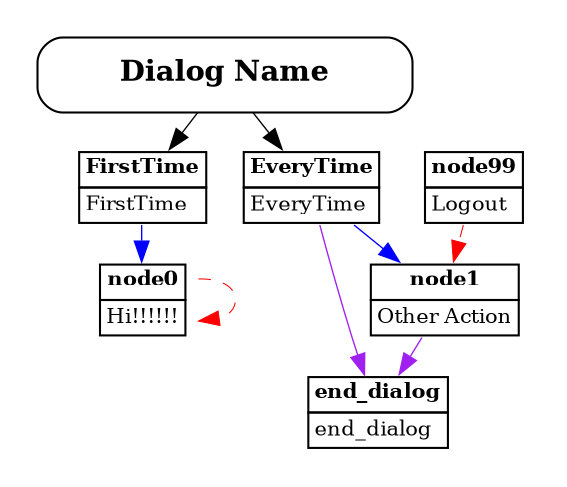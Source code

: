 //
//	Copyright (c) 2015 Scott Furry
//	This file is part of Freedroid and subproject FDDNM
//
//	This file is used as the basis for the image file
//	example_extra.png in the wiki. Graphviz must be installed.
//	It is converted using the command-line tool
//	$> dot -Tpng -oexample_error.png example_error.dot
//
digraph error {
	//GRAPH DEFINITIONS
	rankdir="TB";
	pad="0.25";
	nodesep="0.25";
	ranksep="0.25";
	packMode="graph";
	ordering="in";
	remincross=true;
	fontsize=12;

	//NODE DEFINITIONS
	node[shape=none margin="0" pad="0" fontsize=10];
	a1 [label=<<FONT><B>Dialog Name</B></FONT>> shape=box style=rounded width=2.5 fontsize=14];
	a1FirstTime[label=
		<
		<TABLE BORDER="0" CELLBORDER="1" CELLSPACING="0">
		<TR><TD ALIGN="CENTER"><B>FirstTime</B></TD></TR>
		<TR><TD ALIGN="LEFT">FirstTime</TD></TR>
		</TABLE>
		>
	];
	a1EveryTime[label=
		<
		<TABLE BORDER="0" CELLBORDER="1" CELLSPACING="0">
		<TR><TD ALIGN="CENTER"><B>EveryTime</B></TD></TR>
		<TR><TD ALIGN="LEFT">EveryTime</TD></TR>
		</TABLE>
		>
	];
	a1node0[label=
		<
		<TABLE BORDER="0" CELLBORDER="1" CELLSPACING="0">
		<TR><TD ALIGN="CENTER"><B>node0</B></TD></TR>
		<TR><TD ALIGN="LEFT">Hi!!!!!!</TD></TR>
		</TABLE>
		>
	];
	a1node1[label=
		<
		<TABLE BORDER="0" CELLBORDER="1" CELLSPACING="0">
		<TR><TD ALIGN="CENTER"><B>node1</B></TD></TR>
		<TR><TD ALIGN="LEFT">Other Action</TD></TR>
		</TABLE>
		>
	];
	a1node99[label=
		<
		<TABLE BORDER="0" CELLBORDER="1" CELLSPACING="0">
		<TR><TD ALIGN="CENTER"><B>node99</B></TD></TR>
		<TR><TD ALIGN="LEFT">Logout</TD></TR>
		</TABLE>
		>
	];
	a1end_dialog[label=
		<
		<TABLE BORDER="0" CELLBORDER="1" CELLSPACING="0">
		<TR><TD><B>end_dialog</B></TD></TR>
		<TR><TD ALIGN="LEFT">end_dialog</TD></TR>
		</TABLE>
		>
	];

	//NODE-EDGE DEFINITIONS
	edge[style=solid penwidth=0.65 minlen="1.5"];
	a1 -> a1FirstTime
	a1 -> a1EveryTime

	edge [color="blue"];
	a1FirstTime-> a1node0
	a1EveryTime -> a1node1

	edge [color="purple"];
	a1EveryTime->a1end_dialog
	a1node1 -> a1end_dialog

	edge[style=dashed penwidth=0.50 color="red"];
	a1node0 -> a1node0
	a1node99 -> a1node1
}
